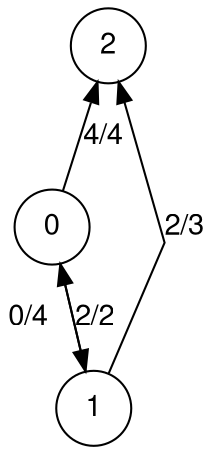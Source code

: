 digraph exported_graph {
	fontname="Helvetica,Arial,sans-serif"
	node [fontname="Helvetica,Arial,sans-serif"]
	edge [fontname="Helvetica,Arial,sans-serif"]
	rankdir = BT;
	splines = false;
	node [shape = circle];
	1 -> 0 [label = "0/4"]
	1 -> 2 [label = "2/3"]
	0 -> 2 [label = "4/4"]
	0 -> 1 [label = "2/2"]
}